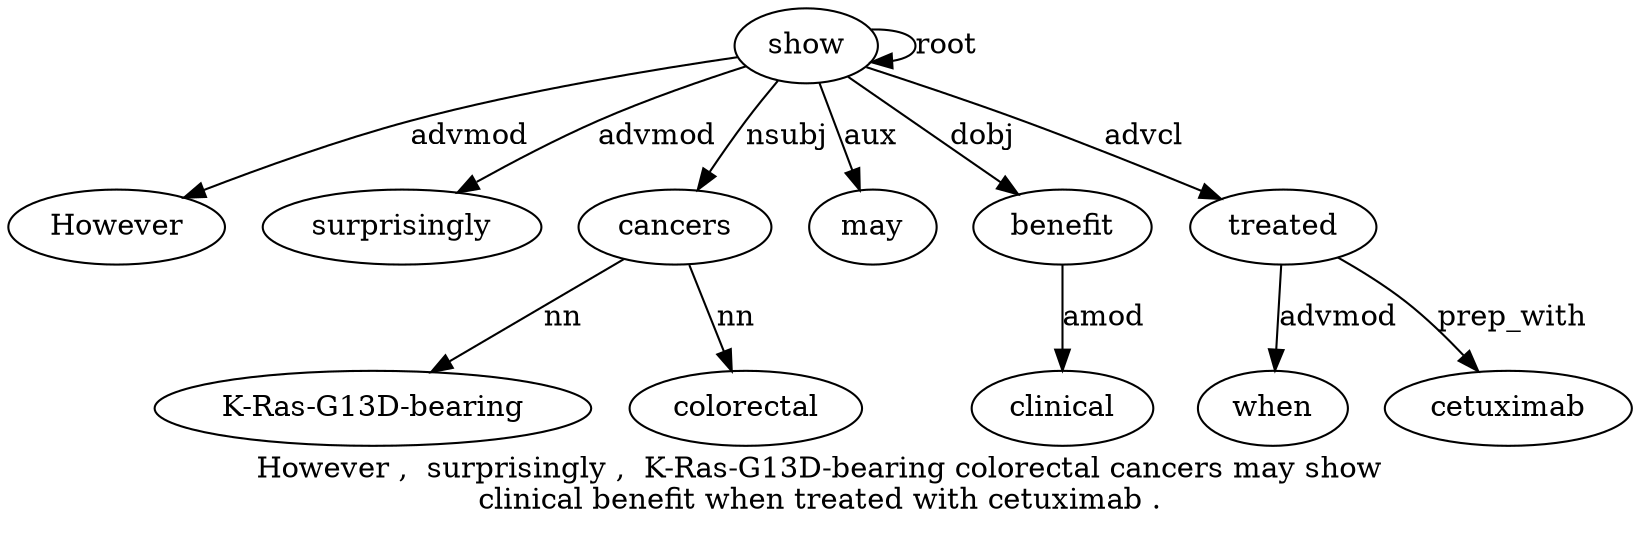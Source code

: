 digraph "However ,  surprisingly ,  K-Ras-G13D-bearing colorectal cancers may show clinical benefit when treated with cetuximab ." {
label="However ,  surprisingly ,  K-Ras-G13D-bearing colorectal cancers may show
clinical benefit when treated with cetuximab .";
show9 [style=filled, fillcolor=white, label=show];
However1 [style=filled, fillcolor=white, label=However];
show9 -> However1  [label=advmod];
surprisingly3 [style=filled, fillcolor=white, label=surprisingly];
show9 -> surprisingly3  [label=advmod];
cancers7 [style=filled, fillcolor=white, label=cancers];
"K-Ras-G13D-bearing5" [style=filled, fillcolor=white, label="K-Ras-G13D-bearing"];
cancers7 -> "K-Ras-G13D-bearing5"  [label=nn];
colorectal6 [style=filled, fillcolor=white, label=colorectal];
cancers7 -> colorectal6  [label=nn];
show9 -> cancers7  [label=nsubj];
may8 [style=filled, fillcolor=white, label=may];
show9 -> may8  [label=aux];
show9 -> show9  [label=root];
benefit11 [style=filled, fillcolor=white, label=benefit];
clinical10 [style=filled, fillcolor=white, label=clinical];
benefit11 -> clinical10  [label=amod];
show9 -> benefit11  [label=dobj];
treated13 [style=filled, fillcolor=white, label=treated];
when12 [style=filled, fillcolor=white, label=when];
treated13 -> when12  [label=advmod];
show9 -> treated13  [label=advcl];
cetuximab15 [style=filled, fillcolor=white, label=cetuximab];
treated13 -> cetuximab15  [label=prep_with];
}

